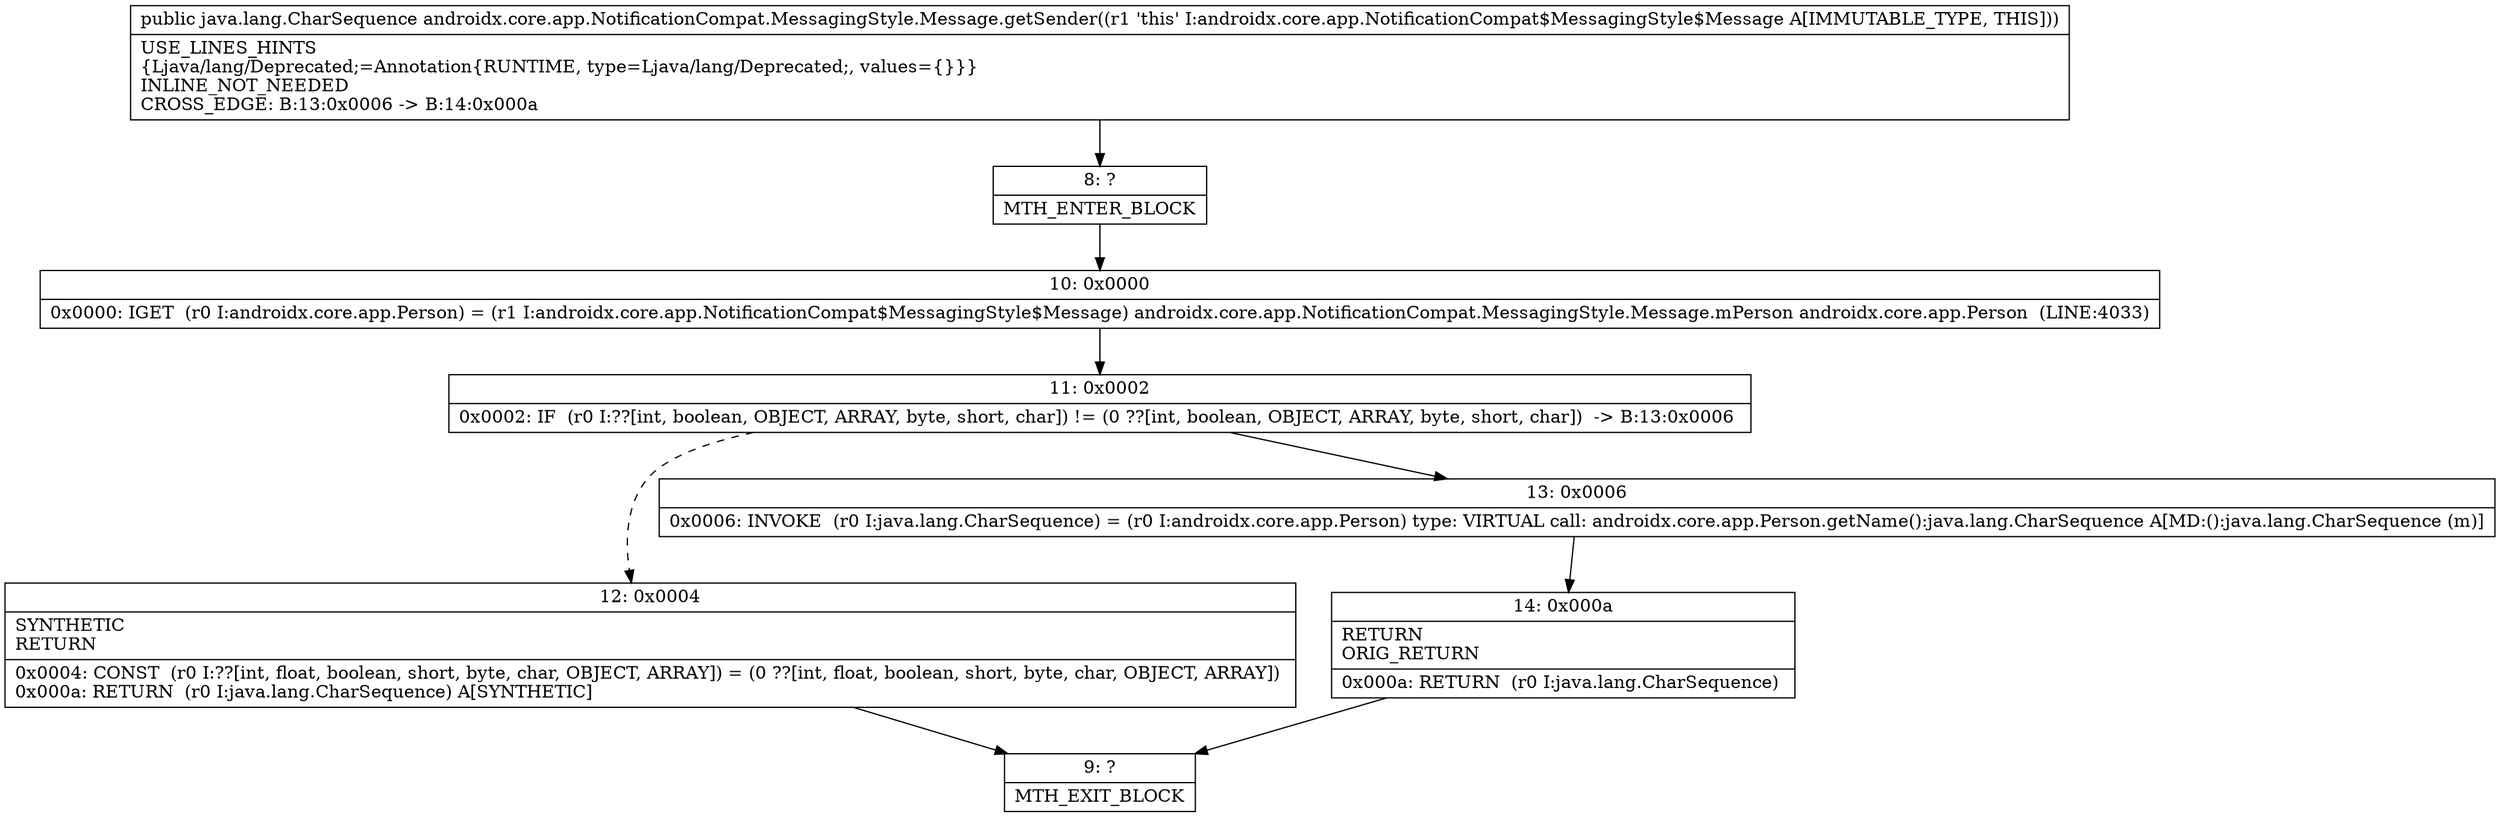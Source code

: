 digraph "CFG forandroidx.core.app.NotificationCompat.MessagingStyle.Message.getSender()Ljava\/lang\/CharSequence;" {
Node_8 [shape=record,label="{8\:\ ?|MTH_ENTER_BLOCK\l}"];
Node_10 [shape=record,label="{10\:\ 0x0000|0x0000: IGET  (r0 I:androidx.core.app.Person) = (r1 I:androidx.core.app.NotificationCompat$MessagingStyle$Message) androidx.core.app.NotificationCompat.MessagingStyle.Message.mPerson androidx.core.app.Person  (LINE:4033)\l}"];
Node_11 [shape=record,label="{11\:\ 0x0002|0x0002: IF  (r0 I:??[int, boolean, OBJECT, ARRAY, byte, short, char]) != (0 ??[int, boolean, OBJECT, ARRAY, byte, short, char])  \-\> B:13:0x0006 \l}"];
Node_12 [shape=record,label="{12\:\ 0x0004|SYNTHETIC\lRETURN\l|0x0004: CONST  (r0 I:??[int, float, boolean, short, byte, char, OBJECT, ARRAY]) = (0 ??[int, float, boolean, short, byte, char, OBJECT, ARRAY]) \l0x000a: RETURN  (r0 I:java.lang.CharSequence) A[SYNTHETIC]\l}"];
Node_9 [shape=record,label="{9\:\ ?|MTH_EXIT_BLOCK\l}"];
Node_13 [shape=record,label="{13\:\ 0x0006|0x0006: INVOKE  (r0 I:java.lang.CharSequence) = (r0 I:androidx.core.app.Person) type: VIRTUAL call: androidx.core.app.Person.getName():java.lang.CharSequence A[MD:():java.lang.CharSequence (m)]\l}"];
Node_14 [shape=record,label="{14\:\ 0x000a|RETURN\lORIG_RETURN\l|0x000a: RETURN  (r0 I:java.lang.CharSequence) \l}"];
MethodNode[shape=record,label="{public java.lang.CharSequence androidx.core.app.NotificationCompat.MessagingStyle.Message.getSender((r1 'this' I:androidx.core.app.NotificationCompat$MessagingStyle$Message A[IMMUTABLE_TYPE, THIS]))  | USE_LINES_HINTS\l\{Ljava\/lang\/Deprecated;=Annotation\{RUNTIME, type=Ljava\/lang\/Deprecated;, values=\{\}\}\}\lINLINE_NOT_NEEDED\lCROSS_EDGE: B:13:0x0006 \-\> B:14:0x000a\l}"];
MethodNode -> Node_8;Node_8 -> Node_10;
Node_10 -> Node_11;
Node_11 -> Node_12[style=dashed];
Node_11 -> Node_13;
Node_12 -> Node_9;
Node_13 -> Node_14;
Node_14 -> Node_9;
}

